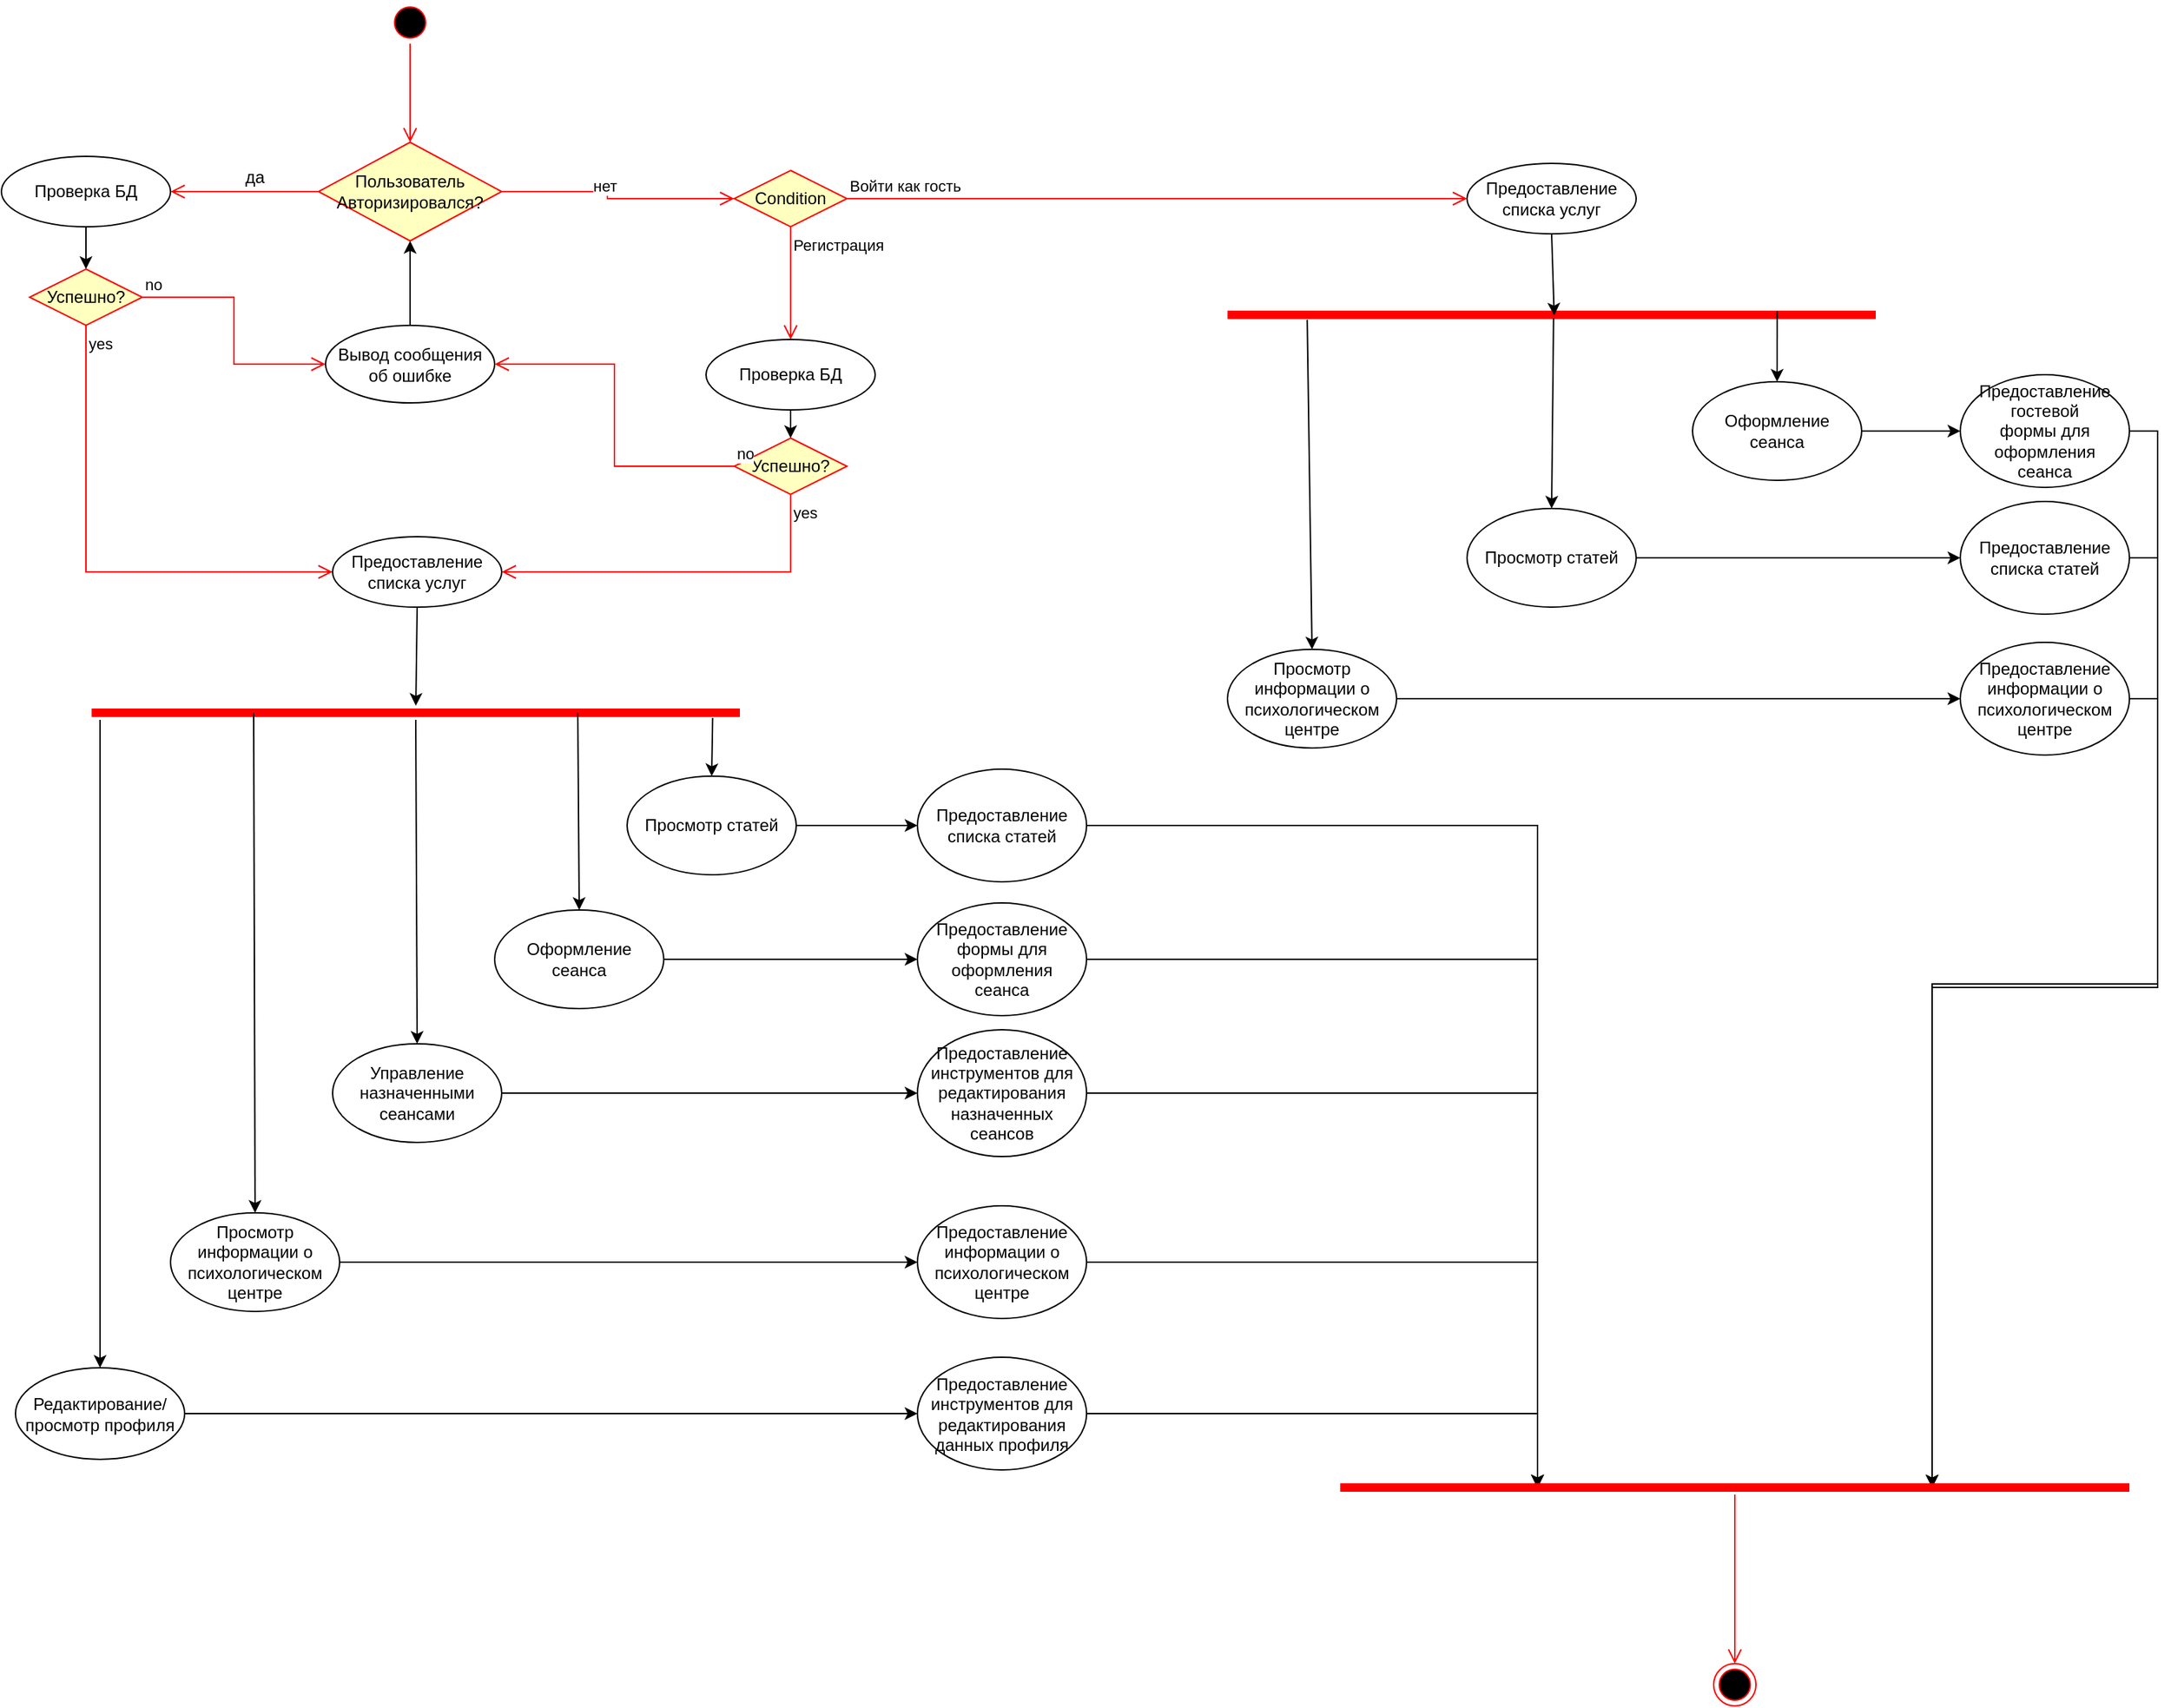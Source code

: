 <mxfile version="21.1.1">
  <diagram name="Страница 1" id="HtdAmOOLtv9Zs6WXyADE">
    <mxGraphModel dx="2018" dy="1162" grid="1" gridSize="10" guides="1" tooltips="1" connect="1" arrows="1" fold="1" page="1" pageScale="1" pageWidth="827" pageHeight="1169" math="0" shadow="0">
      <root>
        <mxCell id="0" />
        <mxCell id="1" parent="0" />
        <mxCell id="HaRK3T3yyvfYGzWSDiRs-1" value="" style="ellipse;html=1;shape=startState;fillColor=#000000;strokeColor=#ff0000;" vertex="1" parent="1">
          <mxGeometry x="395" y="10" width="30" height="30" as="geometry" />
        </mxCell>
        <mxCell id="HaRK3T3yyvfYGzWSDiRs-2" value="" style="edgeStyle=orthogonalEdgeStyle;html=1;verticalAlign=bottom;endArrow=open;endSize=8;strokeColor=#ff0000;rounded=0;entryX=0.5;entryY=0;entryDx=0;entryDy=0;" edge="1" source="HaRK3T3yyvfYGzWSDiRs-1" parent="1" target="HaRK3T3yyvfYGzWSDiRs-4">
          <mxGeometry relative="1" as="geometry">
            <mxPoint x="414" y="100" as="targetPoint" />
          </mxGeometry>
        </mxCell>
        <mxCell id="HaRK3T3yyvfYGzWSDiRs-3" value="" style="ellipse;html=1;shape=endState;fillColor=#000000;strokeColor=#ff0000;" vertex="1" parent="1">
          <mxGeometry x="1335" y="1190" width="30" height="30" as="geometry" />
        </mxCell>
        <mxCell id="HaRK3T3yyvfYGzWSDiRs-4" value="Пользователь&lt;br&gt;Авторизировался?" style="rhombus;whiteSpace=wrap;html=1;fontColor=#000000;fillColor=#ffffc0;strokeColor=#ff0000;" vertex="1" parent="1">
          <mxGeometry x="345" y="110" width="130" height="70" as="geometry" />
        </mxCell>
        <mxCell id="HaRK3T3yyvfYGzWSDiRs-5" value="нет" style="edgeStyle=orthogonalEdgeStyle;html=1;align=left;verticalAlign=bottom;endArrow=open;endSize=8;strokeColor=#ff0000;rounded=0;entryX=0;entryY=0.5;entryDx=0;entryDy=0;" edge="1" source="HaRK3T3yyvfYGzWSDiRs-4" parent="1" target="HaRK3T3yyvfYGzWSDiRs-13">
          <mxGeometry x="-0.263" y="-5" relative="1" as="geometry">
            <mxPoint x="570" y="145" as="targetPoint" />
            <Array as="points">
              <mxPoint x="550" y="145" />
              <mxPoint x="550" y="150" />
            </Array>
            <mxPoint as="offset" />
          </mxGeometry>
        </mxCell>
        <mxCell id="HaRK3T3yyvfYGzWSDiRs-8" value="" style="edgeStyle=orthogonalEdgeStyle;html=1;align=left;verticalAlign=bottom;endArrow=open;endSize=8;strokeColor=#ff0000;rounded=0;exitX=0;exitY=0.5;exitDx=0;exitDy=0;entryX=1;entryY=0.5;entryDx=0;entryDy=0;" edge="1" parent="1" source="HaRK3T3yyvfYGzWSDiRs-4" target="HaRK3T3yyvfYGzWSDiRs-16">
          <mxGeometry x="-1" relative="1" as="geometry">
            <mxPoint x="250" y="145" as="targetPoint" />
            <mxPoint x="485" y="155" as="sourcePoint" />
            <Array as="points" />
          </mxGeometry>
        </mxCell>
        <mxCell id="HaRK3T3yyvfYGzWSDiRs-9" value="да" style="text;html=1;strokeColor=none;fillColor=none;align=center;verticalAlign=middle;whiteSpace=wrap;rounded=0;" vertex="1" parent="1">
          <mxGeometry x="270" y="120" width="60" height="30" as="geometry" />
        </mxCell>
        <mxCell id="HaRK3T3yyvfYGzWSDiRs-13" value="Condition" style="rhombus;whiteSpace=wrap;html=1;fontColor=#000000;fillColor=#ffffc0;strokeColor=#ff0000;" vertex="1" parent="1">
          <mxGeometry x="640" y="130" width="80" height="40" as="geometry" />
        </mxCell>
        <mxCell id="HaRK3T3yyvfYGzWSDiRs-14" value="Войти как гость" style="edgeStyle=orthogonalEdgeStyle;html=1;align=left;verticalAlign=bottom;endArrow=open;endSize=8;strokeColor=#ff0000;rounded=0;entryX=0;entryY=0.5;entryDx=0;entryDy=0;" edge="1" source="HaRK3T3yyvfYGzWSDiRs-13" parent="1" target="HaRK3T3yyvfYGzWSDiRs-45">
          <mxGeometry x="-1" relative="1" as="geometry">
            <mxPoint x="820" y="150" as="targetPoint" />
          </mxGeometry>
        </mxCell>
        <mxCell id="HaRK3T3yyvfYGzWSDiRs-15" value="Регистрация" style="edgeStyle=orthogonalEdgeStyle;html=1;align=left;verticalAlign=top;endArrow=open;endSize=8;strokeColor=#ff0000;rounded=0;entryX=0.5;entryY=0;entryDx=0;entryDy=0;" edge="1" source="HaRK3T3yyvfYGzWSDiRs-13" parent="1" target="HaRK3T3yyvfYGzWSDiRs-17">
          <mxGeometry x="-1" relative="1" as="geometry">
            <mxPoint x="680" y="230" as="targetPoint" />
          </mxGeometry>
        </mxCell>
        <mxCell id="HaRK3T3yyvfYGzWSDiRs-16" value="Проверка БД" style="ellipse;whiteSpace=wrap;html=1;" vertex="1" parent="1">
          <mxGeometry x="120" y="120" width="120" height="50" as="geometry" />
        </mxCell>
        <mxCell id="HaRK3T3yyvfYGzWSDiRs-17" value="Проверка БД" style="ellipse;whiteSpace=wrap;html=1;" vertex="1" parent="1">
          <mxGeometry x="620" y="250" width="120" height="50" as="geometry" />
        </mxCell>
        <mxCell id="HaRK3T3yyvfYGzWSDiRs-21" value="Успешно?" style="rhombus;whiteSpace=wrap;html=1;fontColor=#000000;fillColor=#ffffc0;strokeColor=#ff0000;" vertex="1" parent="1">
          <mxGeometry x="140" y="200" width="80" height="40" as="geometry" />
        </mxCell>
        <mxCell id="HaRK3T3yyvfYGzWSDiRs-22" value="no" style="edgeStyle=orthogonalEdgeStyle;html=1;align=left;verticalAlign=bottom;endArrow=open;endSize=8;strokeColor=#ff0000;rounded=0;entryX=0;entryY=0.5;entryDx=0;entryDy=0;" edge="1" source="HaRK3T3yyvfYGzWSDiRs-21" parent="1" target="HaRK3T3yyvfYGzWSDiRs-29">
          <mxGeometry x="-1" relative="1" as="geometry">
            <mxPoint x="320" y="220" as="targetPoint" />
          </mxGeometry>
        </mxCell>
        <mxCell id="HaRK3T3yyvfYGzWSDiRs-23" value="yes" style="edgeStyle=orthogonalEdgeStyle;html=1;align=left;verticalAlign=top;endArrow=open;endSize=8;strokeColor=#ff0000;rounded=0;entryX=0;entryY=0.5;entryDx=0;entryDy=0;" edge="1" source="HaRK3T3yyvfYGzWSDiRs-21" parent="1" target="HaRK3T3yyvfYGzWSDiRs-33">
          <mxGeometry x="-1" relative="1" as="geometry">
            <mxPoint x="180" y="300" as="targetPoint" />
            <Array as="points">
              <mxPoint x="180" y="415" />
            </Array>
          </mxGeometry>
        </mxCell>
        <mxCell id="HaRK3T3yyvfYGzWSDiRs-24" value="Успешно?" style="rhombus;whiteSpace=wrap;html=1;fontColor=#000000;fillColor=#ffffc0;strokeColor=#ff0000;" vertex="1" parent="1">
          <mxGeometry x="640" y="320" width="80" height="40" as="geometry" />
        </mxCell>
        <mxCell id="HaRK3T3yyvfYGzWSDiRs-26" value="yes" style="edgeStyle=orthogonalEdgeStyle;html=1;align=left;verticalAlign=top;endArrow=open;endSize=8;strokeColor=#ff0000;rounded=0;entryX=1;entryY=0.5;entryDx=0;entryDy=0;" edge="1" parent="1" source="HaRK3T3yyvfYGzWSDiRs-24" target="HaRK3T3yyvfYGzWSDiRs-33">
          <mxGeometry x="-1" relative="1" as="geometry">
            <mxPoint x="680" y="490" as="targetPoint" />
            <Array as="points">
              <mxPoint x="680" y="415" />
            </Array>
          </mxGeometry>
        </mxCell>
        <mxCell id="HaRK3T3yyvfYGzWSDiRs-27" value="" style="endArrow=classic;html=1;rounded=0;exitX=0.5;exitY=1;exitDx=0;exitDy=0;entryX=0.5;entryY=0;entryDx=0;entryDy=0;" edge="1" parent="1" source="HaRK3T3yyvfYGzWSDiRs-16" target="HaRK3T3yyvfYGzWSDiRs-21">
          <mxGeometry width="50" height="50" relative="1" as="geometry">
            <mxPoint x="450" y="320" as="sourcePoint" />
            <mxPoint x="500" y="270" as="targetPoint" />
          </mxGeometry>
        </mxCell>
        <mxCell id="HaRK3T3yyvfYGzWSDiRs-28" value="" style="endArrow=classic;html=1;rounded=0;exitX=0.5;exitY=1;exitDx=0;exitDy=0;entryX=0.5;entryY=0;entryDx=0;entryDy=0;" edge="1" parent="1" source="HaRK3T3yyvfYGzWSDiRs-17" target="HaRK3T3yyvfYGzWSDiRs-24">
          <mxGeometry width="50" height="50" relative="1" as="geometry">
            <mxPoint x="450" y="320" as="sourcePoint" />
            <mxPoint x="500" y="270" as="targetPoint" />
          </mxGeometry>
        </mxCell>
        <mxCell id="HaRK3T3yyvfYGzWSDiRs-29" value="Вывод сообщения&lt;br&gt;об ошибке" style="ellipse;whiteSpace=wrap;html=1;" vertex="1" parent="1">
          <mxGeometry x="350" y="240" width="120" height="55" as="geometry" />
        </mxCell>
        <mxCell id="HaRK3T3yyvfYGzWSDiRs-31" value="no" style="edgeStyle=orthogonalEdgeStyle;html=1;align=left;verticalAlign=bottom;endArrow=open;endSize=8;strokeColor=#ff0000;rounded=0;entryX=1;entryY=0.5;entryDx=0;entryDy=0;" edge="1" parent="1" source="HaRK3T3yyvfYGzWSDiRs-24" target="HaRK3T3yyvfYGzWSDiRs-29">
          <mxGeometry x="-1" relative="1" as="geometry">
            <mxPoint x="340" y="240" as="targetPoint" />
            <mxPoint x="240" y="240" as="sourcePoint" />
          </mxGeometry>
        </mxCell>
        <mxCell id="HaRK3T3yyvfYGzWSDiRs-32" value="" style="endArrow=classic;html=1;rounded=0;exitX=0.5;exitY=0;exitDx=0;exitDy=0;entryX=0.5;entryY=1;entryDx=0;entryDy=0;" edge="1" parent="1" source="HaRK3T3yyvfYGzWSDiRs-29" target="HaRK3T3yyvfYGzWSDiRs-4">
          <mxGeometry width="50" height="50" relative="1" as="geometry">
            <mxPoint x="520" y="230" as="sourcePoint" />
            <mxPoint x="570" y="180" as="targetPoint" />
          </mxGeometry>
        </mxCell>
        <mxCell id="HaRK3T3yyvfYGzWSDiRs-33" value="Предоставление списка услуг" style="ellipse;whiteSpace=wrap;html=1;" vertex="1" parent="1">
          <mxGeometry x="355" y="390" width="120" height="50" as="geometry" />
        </mxCell>
        <mxCell id="HaRK3T3yyvfYGzWSDiRs-34" value="" style="endArrow=classic;html=1;rounded=0;exitX=0.5;exitY=1;exitDx=0;exitDy=0;" edge="1" parent="1" source="HaRK3T3yyvfYGzWSDiRs-33" target="HaRK3T3yyvfYGzWSDiRs-35">
          <mxGeometry width="50" height="50" relative="1" as="geometry">
            <mxPoint x="560" y="550" as="sourcePoint" />
            <mxPoint x="415" y="500" as="targetPoint" />
          </mxGeometry>
        </mxCell>
        <mxCell id="HaRK3T3yyvfYGzWSDiRs-35" value="" style="shape=line;html=1;strokeWidth=6;strokeColor=#ff0000;" vertex="1" parent="1">
          <mxGeometry x="184" y="510" width="460" height="10" as="geometry" />
        </mxCell>
        <mxCell id="HaRK3T3yyvfYGzWSDiRs-37" value="Редактирование/просмотр профиля" style="ellipse;whiteSpace=wrap;html=1;" vertex="1" parent="1">
          <mxGeometry x="130" y="980" width="120" height="65" as="geometry" />
        </mxCell>
        <mxCell id="HaRK3T3yyvfYGzWSDiRs-38" value="Управление&lt;br&gt;назначенными сеансами" style="ellipse;whiteSpace=wrap;html=1;" vertex="1" parent="1">
          <mxGeometry x="355" y="750" width="120" height="70" as="geometry" />
        </mxCell>
        <mxCell id="HaRK3T3yyvfYGzWSDiRs-39" value="Оформление&lt;br&gt;сеанса" style="ellipse;whiteSpace=wrap;html=1;" vertex="1" parent="1">
          <mxGeometry x="470" y="655" width="120" height="70" as="geometry" />
        </mxCell>
        <mxCell id="HaRK3T3yyvfYGzWSDiRs-40" value="Просмотр статей" style="ellipse;whiteSpace=wrap;html=1;" vertex="1" parent="1">
          <mxGeometry x="564" y="560" width="120" height="70" as="geometry" />
        </mxCell>
        <mxCell id="HaRK3T3yyvfYGzWSDiRs-41" value="" style="endArrow=classic;html=1;rounded=0;entryX=0.5;entryY=0;entryDx=0;entryDy=0;" edge="1" parent="1" target="HaRK3T3yyvfYGzWSDiRs-37">
          <mxGeometry width="50" height="50" relative="1" as="geometry">
            <mxPoint x="190" y="520" as="sourcePoint" />
            <mxPoint x="570" y="460" as="targetPoint" />
          </mxGeometry>
        </mxCell>
        <mxCell id="HaRK3T3yyvfYGzWSDiRs-42" value="" style="endArrow=classic;html=1;rounded=0;entryX=0.5;entryY=0;entryDx=0;entryDy=0;" edge="1" parent="1" source="HaRK3T3yyvfYGzWSDiRs-35" target="HaRK3T3yyvfYGzWSDiRs-38">
          <mxGeometry width="50" height="50" relative="1" as="geometry">
            <mxPoint x="215" y="528" as="sourcePoint" />
            <mxPoint x="214" y="570" as="targetPoint" />
          </mxGeometry>
        </mxCell>
        <mxCell id="HaRK3T3yyvfYGzWSDiRs-43" value="" style="endArrow=classic;html=1;rounded=0;entryX=0.5;entryY=0;entryDx=0;entryDy=0;exitX=0.75;exitY=0.5;exitDx=0;exitDy=0;exitPerimeter=0;" edge="1" parent="1" source="HaRK3T3yyvfYGzWSDiRs-35" target="HaRK3T3yyvfYGzWSDiRs-39">
          <mxGeometry width="50" height="50" relative="1" as="geometry">
            <mxPoint x="483" y="515" as="sourcePoint" />
            <mxPoint x="224" y="580" as="targetPoint" />
          </mxGeometry>
        </mxCell>
        <mxCell id="HaRK3T3yyvfYGzWSDiRs-44" value="" style="endArrow=classic;html=1;rounded=0;exitX=0.958;exitY=0.859;exitDx=0;exitDy=0;exitPerimeter=0;entryX=0.5;entryY=0;entryDx=0;entryDy=0;" edge="1" parent="1" source="HaRK3T3yyvfYGzWSDiRs-35" target="HaRK3T3yyvfYGzWSDiRs-40">
          <mxGeometry width="50" height="50" relative="1" as="geometry">
            <mxPoint x="235" y="548" as="sourcePoint" />
            <mxPoint x="234" y="590" as="targetPoint" />
          </mxGeometry>
        </mxCell>
        <mxCell id="HaRK3T3yyvfYGzWSDiRs-45" value="Предоставление списка услуг" style="ellipse;whiteSpace=wrap;html=1;" vertex="1" parent="1">
          <mxGeometry x="1160" y="125" width="120" height="50" as="geometry" />
        </mxCell>
        <mxCell id="HaRK3T3yyvfYGzWSDiRs-46" value="" style="shape=line;html=1;strokeWidth=6;strokeColor=#ff0000;" vertex="1" parent="1">
          <mxGeometry x="990" y="227.5" width="460" height="10" as="geometry" />
        </mxCell>
        <mxCell id="HaRK3T3yyvfYGzWSDiRs-48" value="Просмотр информации о психологическом центре" style="ellipse;whiteSpace=wrap;html=1;" vertex="1" parent="1">
          <mxGeometry x="240" y="870" width="120" height="70" as="geometry" />
        </mxCell>
        <mxCell id="HaRK3T3yyvfYGzWSDiRs-49" value="" style="endArrow=classic;html=1;rounded=0;exitX=0.25;exitY=0.5;exitDx=0;exitDy=0;exitPerimeter=0;entryX=0.5;entryY=0;entryDx=0;entryDy=0;" edge="1" parent="1" source="HaRK3T3yyvfYGzWSDiRs-35" target="HaRK3T3yyvfYGzWSDiRs-48">
          <mxGeometry width="50" height="50" relative="1" as="geometry">
            <mxPoint x="570" y="750" as="sourcePoint" />
            <mxPoint x="620" y="700" as="targetPoint" />
          </mxGeometry>
        </mxCell>
        <mxCell id="HaRK3T3yyvfYGzWSDiRs-78" style="edgeStyle=orthogonalEdgeStyle;rounded=0;orthogonalLoop=1;jettySize=auto;html=1;exitX=1;exitY=0.5;exitDx=0;exitDy=0;entryX=0.25;entryY=0.5;entryDx=0;entryDy=0;entryPerimeter=0;" edge="1" parent="1" source="HaRK3T3yyvfYGzWSDiRs-50" target="HaRK3T3yyvfYGzWSDiRs-74">
          <mxGeometry relative="1" as="geometry" />
        </mxCell>
        <mxCell id="HaRK3T3yyvfYGzWSDiRs-50" value="Предоставление&lt;br&gt;списка статей" style="ellipse;whiteSpace=wrap;html=1;" vertex="1" parent="1">
          <mxGeometry x="770" y="555" width="120" height="80" as="geometry" />
        </mxCell>
        <mxCell id="HaRK3T3yyvfYGzWSDiRs-51" value="" style="endArrow=classic;html=1;rounded=0;exitX=1;exitY=0.5;exitDx=0;exitDy=0;entryX=0;entryY=0.5;entryDx=0;entryDy=0;" edge="1" parent="1" source="HaRK3T3yyvfYGzWSDiRs-40" target="HaRK3T3yyvfYGzWSDiRs-50">
          <mxGeometry width="50" height="50" relative="1" as="geometry">
            <mxPoint x="570" y="760" as="sourcePoint" />
            <mxPoint x="620" y="710" as="targetPoint" />
          </mxGeometry>
        </mxCell>
        <mxCell id="HaRK3T3yyvfYGzWSDiRs-79" style="edgeStyle=orthogonalEdgeStyle;rounded=0;orthogonalLoop=1;jettySize=auto;html=1;exitX=1;exitY=0.5;exitDx=0;exitDy=0;entryX=0.25;entryY=0.5;entryDx=0;entryDy=0;entryPerimeter=0;" edge="1" parent="1" source="HaRK3T3yyvfYGzWSDiRs-52" target="HaRK3T3yyvfYGzWSDiRs-74">
          <mxGeometry relative="1" as="geometry" />
        </mxCell>
        <mxCell id="HaRK3T3yyvfYGzWSDiRs-52" value="Предоставление формы для оформления &lt;br&gt;сеанса" style="ellipse;whiteSpace=wrap;html=1;" vertex="1" parent="1">
          <mxGeometry x="770" y="650" width="120" height="80" as="geometry" />
        </mxCell>
        <mxCell id="HaRK3T3yyvfYGzWSDiRs-80" style="edgeStyle=orthogonalEdgeStyle;rounded=0;orthogonalLoop=1;jettySize=auto;html=1;exitX=1;exitY=0.5;exitDx=0;exitDy=0;entryX=0.25;entryY=0.5;entryDx=0;entryDy=0;entryPerimeter=0;" edge="1" parent="1" source="HaRK3T3yyvfYGzWSDiRs-53" target="HaRK3T3yyvfYGzWSDiRs-74">
          <mxGeometry relative="1" as="geometry" />
        </mxCell>
        <mxCell id="HaRK3T3yyvfYGzWSDiRs-53" value="Предоставление инструментов для редактирования назначенных сеансов" style="ellipse;whiteSpace=wrap;html=1;" vertex="1" parent="1">
          <mxGeometry x="770" y="740" width="120" height="90" as="geometry" />
        </mxCell>
        <mxCell id="HaRK3T3yyvfYGzWSDiRs-81" style="edgeStyle=orthogonalEdgeStyle;rounded=0;orthogonalLoop=1;jettySize=auto;html=1;exitX=1;exitY=0.5;exitDx=0;exitDy=0;entryX=0.25;entryY=0.5;entryDx=0;entryDy=0;entryPerimeter=0;" edge="1" parent="1" source="HaRK3T3yyvfYGzWSDiRs-54" target="HaRK3T3yyvfYGzWSDiRs-74">
          <mxGeometry relative="1" as="geometry" />
        </mxCell>
        <mxCell id="HaRK3T3yyvfYGzWSDiRs-54" value="Предоставление информации о психологическом центре" style="ellipse;whiteSpace=wrap;html=1;" vertex="1" parent="1">
          <mxGeometry x="770" y="865" width="120" height="80" as="geometry" />
        </mxCell>
        <mxCell id="HaRK3T3yyvfYGzWSDiRs-55" value="" style="endArrow=classic;html=1;rounded=0;entryX=0;entryY=0.5;entryDx=0;entryDy=0;exitX=1;exitY=0.5;exitDx=0;exitDy=0;" edge="1" parent="1" source="HaRK3T3yyvfYGzWSDiRs-39" target="HaRK3T3yyvfYGzWSDiRs-52">
          <mxGeometry width="50" height="50" relative="1" as="geometry">
            <mxPoint x="590" y="700" as="sourcePoint" />
            <mxPoint x="730" y="740" as="targetPoint" />
          </mxGeometry>
        </mxCell>
        <mxCell id="HaRK3T3yyvfYGzWSDiRs-56" value="" style="endArrow=classic;html=1;rounded=0;exitX=1;exitY=0.5;exitDx=0;exitDy=0;entryX=0;entryY=0.5;entryDx=0;entryDy=0;" edge="1" parent="1" source="HaRK3T3yyvfYGzWSDiRs-38" target="HaRK3T3yyvfYGzWSDiRs-53">
          <mxGeometry width="50" height="50" relative="1" as="geometry">
            <mxPoint x="680" y="790" as="sourcePoint" />
            <mxPoint x="730" y="740" as="targetPoint" />
          </mxGeometry>
        </mxCell>
        <mxCell id="HaRK3T3yyvfYGzWSDiRs-57" value="" style="endArrow=classic;html=1;rounded=0;exitX=1;exitY=0.5;exitDx=0;exitDy=0;entryX=0;entryY=0.5;entryDx=0;entryDy=0;" edge="1" parent="1" source="HaRK3T3yyvfYGzWSDiRs-48" target="HaRK3T3yyvfYGzWSDiRs-54">
          <mxGeometry width="50" height="50" relative="1" as="geometry">
            <mxPoint x="680" y="790" as="sourcePoint" />
            <mxPoint x="730" y="740" as="targetPoint" />
          </mxGeometry>
        </mxCell>
        <mxCell id="HaRK3T3yyvfYGzWSDiRs-82" style="edgeStyle=orthogonalEdgeStyle;rounded=0;orthogonalLoop=1;jettySize=auto;html=1;exitX=1;exitY=0.5;exitDx=0;exitDy=0;entryX=0.25;entryY=0.5;entryDx=0;entryDy=0;entryPerimeter=0;" edge="1" parent="1" source="HaRK3T3yyvfYGzWSDiRs-58" target="HaRK3T3yyvfYGzWSDiRs-74">
          <mxGeometry relative="1" as="geometry" />
        </mxCell>
        <mxCell id="HaRK3T3yyvfYGzWSDiRs-58" value="Предоставление инструментов для редактирования данных профиля" style="ellipse;whiteSpace=wrap;html=1;" vertex="1" parent="1">
          <mxGeometry x="770" y="972.5" width="120" height="80" as="geometry" />
        </mxCell>
        <mxCell id="HaRK3T3yyvfYGzWSDiRs-59" value="" style="endArrow=classic;html=1;rounded=0;exitX=1;exitY=0.5;exitDx=0;exitDy=0;entryX=0;entryY=0.5;entryDx=0;entryDy=0;" edge="1" parent="1" source="HaRK3T3yyvfYGzWSDiRs-37" target="HaRK3T3yyvfYGzWSDiRs-58">
          <mxGeometry width="50" height="50" relative="1" as="geometry">
            <mxPoint x="680" y="800" as="sourcePoint" />
            <mxPoint x="730" y="750" as="targetPoint" />
          </mxGeometry>
        </mxCell>
        <mxCell id="HaRK3T3yyvfYGzWSDiRs-60" value="Просмотр статей" style="ellipse;whiteSpace=wrap;html=1;" vertex="1" parent="1">
          <mxGeometry x="1160" y="370" width="120" height="70" as="geometry" />
        </mxCell>
        <mxCell id="HaRK3T3yyvfYGzWSDiRs-61" value="Просмотр информации о психологическом центре" style="ellipse;whiteSpace=wrap;html=1;" vertex="1" parent="1">
          <mxGeometry x="990" y="470" width="120" height="70" as="geometry" />
        </mxCell>
        <mxCell id="HaRK3T3yyvfYGzWSDiRs-62" value="Оформление&lt;br&gt;сеанса" style="ellipse;whiteSpace=wrap;html=1;" vertex="1" parent="1">
          <mxGeometry x="1320" y="280" width="120" height="70" as="geometry" />
        </mxCell>
        <mxCell id="HaRK3T3yyvfYGzWSDiRs-63" value="" style="endArrow=classic;html=1;rounded=0;exitX=0.848;exitY=0.25;exitDx=0;exitDy=0;exitPerimeter=0;entryX=0.5;entryY=0;entryDx=0;entryDy=0;" edge="1" parent="1" source="HaRK3T3yyvfYGzWSDiRs-46" target="HaRK3T3yyvfYGzWSDiRs-62">
          <mxGeometry width="50" height="50" relative="1" as="geometry">
            <mxPoint x="1130" y="370" as="sourcePoint" />
            <mxPoint x="1180" y="320" as="targetPoint" />
          </mxGeometry>
        </mxCell>
        <mxCell id="HaRK3T3yyvfYGzWSDiRs-64" value="" style="endArrow=classic;html=1;rounded=0;exitX=0.503;exitY=0.736;exitDx=0;exitDy=0;exitPerimeter=0;entryX=0.5;entryY=0;entryDx=0;entryDy=0;" edge="1" parent="1" source="HaRK3T3yyvfYGzWSDiRs-46" target="HaRK3T3yyvfYGzWSDiRs-60">
          <mxGeometry width="50" height="50" relative="1" as="geometry">
            <mxPoint x="1130" y="370" as="sourcePoint" />
            <mxPoint x="1180" y="320" as="targetPoint" />
          </mxGeometry>
        </mxCell>
        <mxCell id="HaRK3T3yyvfYGzWSDiRs-65" value="" style="endArrow=classic;html=1;rounded=0;exitX=0.123;exitY=0.85;exitDx=0;exitDy=0;exitPerimeter=0;entryX=0.5;entryY=0;entryDx=0;entryDy=0;" edge="1" parent="1" source="HaRK3T3yyvfYGzWSDiRs-46" target="HaRK3T3yyvfYGzWSDiRs-61">
          <mxGeometry width="50" height="50" relative="1" as="geometry">
            <mxPoint x="1130" y="370" as="sourcePoint" />
            <mxPoint x="1180" y="320" as="targetPoint" />
          </mxGeometry>
        </mxCell>
        <mxCell id="HaRK3T3yyvfYGzWSDiRs-83" style="edgeStyle=orthogonalEdgeStyle;rounded=0;orthogonalLoop=1;jettySize=auto;html=1;exitX=1;exitY=0.5;exitDx=0;exitDy=0;entryX=0.75;entryY=0.5;entryDx=0;entryDy=0;entryPerimeter=0;" edge="1" parent="1" source="HaRK3T3yyvfYGzWSDiRs-66" target="HaRK3T3yyvfYGzWSDiRs-74">
          <mxGeometry relative="1" as="geometry" />
        </mxCell>
        <mxCell id="HaRK3T3yyvfYGzWSDiRs-66" value="Предоставление гостевой &lt;br&gt;формы для оформления &lt;br&gt;сеанса" style="ellipse;whiteSpace=wrap;html=1;" vertex="1" parent="1">
          <mxGeometry x="1510" y="275" width="120" height="80" as="geometry" />
        </mxCell>
        <mxCell id="HaRK3T3yyvfYGzWSDiRs-67" value="" style="endArrow=classic;html=1;rounded=0;exitX=1;exitY=0.5;exitDx=0;exitDy=0;entryX=0;entryY=0.5;entryDx=0;entryDy=0;" edge="1" parent="1" source="HaRK3T3yyvfYGzWSDiRs-62" target="HaRK3T3yyvfYGzWSDiRs-66">
          <mxGeometry width="50" height="50" relative="1" as="geometry">
            <mxPoint x="1120" y="540" as="sourcePoint" />
            <mxPoint x="1170" y="490" as="targetPoint" />
          </mxGeometry>
        </mxCell>
        <mxCell id="HaRK3T3yyvfYGzWSDiRs-84" style="edgeStyle=orthogonalEdgeStyle;rounded=0;orthogonalLoop=1;jettySize=auto;html=1;exitX=1;exitY=0.5;exitDx=0;exitDy=0;entryX=0.75;entryY=0.5;entryDx=0;entryDy=0;entryPerimeter=0;" edge="1" parent="1" source="HaRK3T3yyvfYGzWSDiRs-68" target="HaRK3T3yyvfYGzWSDiRs-74">
          <mxGeometry relative="1" as="geometry">
            <Array as="points">
              <mxPoint x="1650" y="405" />
              <mxPoint x="1650" y="710" />
              <mxPoint x="1490" y="710" />
            </Array>
          </mxGeometry>
        </mxCell>
        <mxCell id="HaRK3T3yyvfYGzWSDiRs-68" value="Предоставление&lt;br style=&quot;border-color: var(--border-color);&quot;&gt;списка статей" style="ellipse;whiteSpace=wrap;html=1;" vertex="1" parent="1">
          <mxGeometry x="1510" y="365" width="120" height="80" as="geometry" />
        </mxCell>
        <mxCell id="HaRK3T3yyvfYGzWSDiRs-69" value="" style="endArrow=classic;html=1;rounded=0;exitX=1;exitY=0.5;exitDx=0;exitDy=0;entryX=0;entryY=0.5;entryDx=0;entryDy=0;" edge="1" parent="1" source="HaRK3T3yyvfYGzWSDiRs-60" target="HaRK3T3yyvfYGzWSDiRs-68">
          <mxGeometry width="50" height="50" relative="1" as="geometry">
            <mxPoint x="1270" y="570" as="sourcePoint" />
            <mxPoint x="1320" y="520" as="targetPoint" />
          </mxGeometry>
        </mxCell>
        <mxCell id="HaRK3T3yyvfYGzWSDiRs-85" style="edgeStyle=orthogonalEdgeStyle;rounded=0;orthogonalLoop=1;jettySize=auto;html=1;exitX=1;exitY=0.5;exitDx=0;exitDy=0;entryX=0.75;entryY=0.5;entryDx=0;entryDy=0;entryPerimeter=0;" edge="1" parent="1" source="HaRK3T3yyvfYGzWSDiRs-70" target="HaRK3T3yyvfYGzWSDiRs-74">
          <mxGeometry relative="1" as="geometry">
            <Array as="points">
              <mxPoint x="1650" y="505" />
              <mxPoint x="1650" y="710" />
              <mxPoint x="1490" y="710" />
            </Array>
          </mxGeometry>
        </mxCell>
        <mxCell id="HaRK3T3yyvfYGzWSDiRs-70" value="Предоставление информации о психологическом центре" style="ellipse;whiteSpace=wrap;html=1;" vertex="1" parent="1">
          <mxGeometry x="1510" y="465" width="120" height="80" as="geometry" />
        </mxCell>
        <mxCell id="HaRK3T3yyvfYGzWSDiRs-71" value="" style="endArrow=classic;html=1;rounded=0;exitX=1;exitY=0.5;exitDx=0;exitDy=0;entryX=0;entryY=0.5;entryDx=0;entryDy=0;" edge="1" parent="1" source="HaRK3T3yyvfYGzWSDiRs-61" target="HaRK3T3yyvfYGzWSDiRs-70">
          <mxGeometry width="50" height="50" relative="1" as="geometry">
            <mxPoint x="950" y="720" as="sourcePoint" />
            <mxPoint x="1000" y="670" as="targetPoint" />
          </mxGeometry>
        </mxCell>
        <mxCell id="HaRK3T3yyvfYGzWSDiRs-72" value="" style="endArrow=classic;html=1;rounded=0;exitX=0.5;exitY=1;exitDx=0;exitDy=0;entryX=0.504;entryY=0.55;entryDx=0;entryDy=0;entryPerimeter=0;" edge="1" parent="1" source="HaRK3T3yyvfYGzWSDiRs-45" target="HaRK3T3yyvfYGzWSDiRs-46">
          <mxGeometry width="50" height="50" relative="1" as="geometry">
            <mxPoint x="1070" y="460" as="sourcePoint" />
            <mxPoint x="1120" y="410" as="targetPoint" />
          </mxGeometry>
        </mxCell>
        <mxCell id="HaRK3T3yyvfYGzWSDiRs-74" value="" style="shape=line;html=1;strokeWidth=6;strokeColor=#ff0000;" vertex="1" parent="1">
          <mxGeometry x="1070" y="1060" width="560" height="10" as="geometry" />
        </mxCell>
        <mxCell id="HaRK3T3yyvfYGzWSDiRs-75" value="" style="edgeStyle=orthogonalEdgeStyle;html=1;verticalAlign=bottom;endArrow=open;endSize=8;strokeColor=#ff0000;rounded=0;entryX=0.5;entryY=0;entryDx=0;entryDy=0;" edge="1" source="HaRK3T3yyvfYGzWSDiRs-74" parent="1" target="HaRK3T3yyvfYGzWSDiRs-3">
          <mxGeometry relative="1" as="geometry">
            <mxPoint x="1170" y="1140" as="targetPoint" />
            <Array as="points">
              <mxPoint x="1350" y="1160" />
              <mxPoint x="1350" y="1160" />
            </Array>
          </mxGeometry>
        </mxCell>
      </root>
    </mxGraphModel>
  </diagram>
</mxfile>
